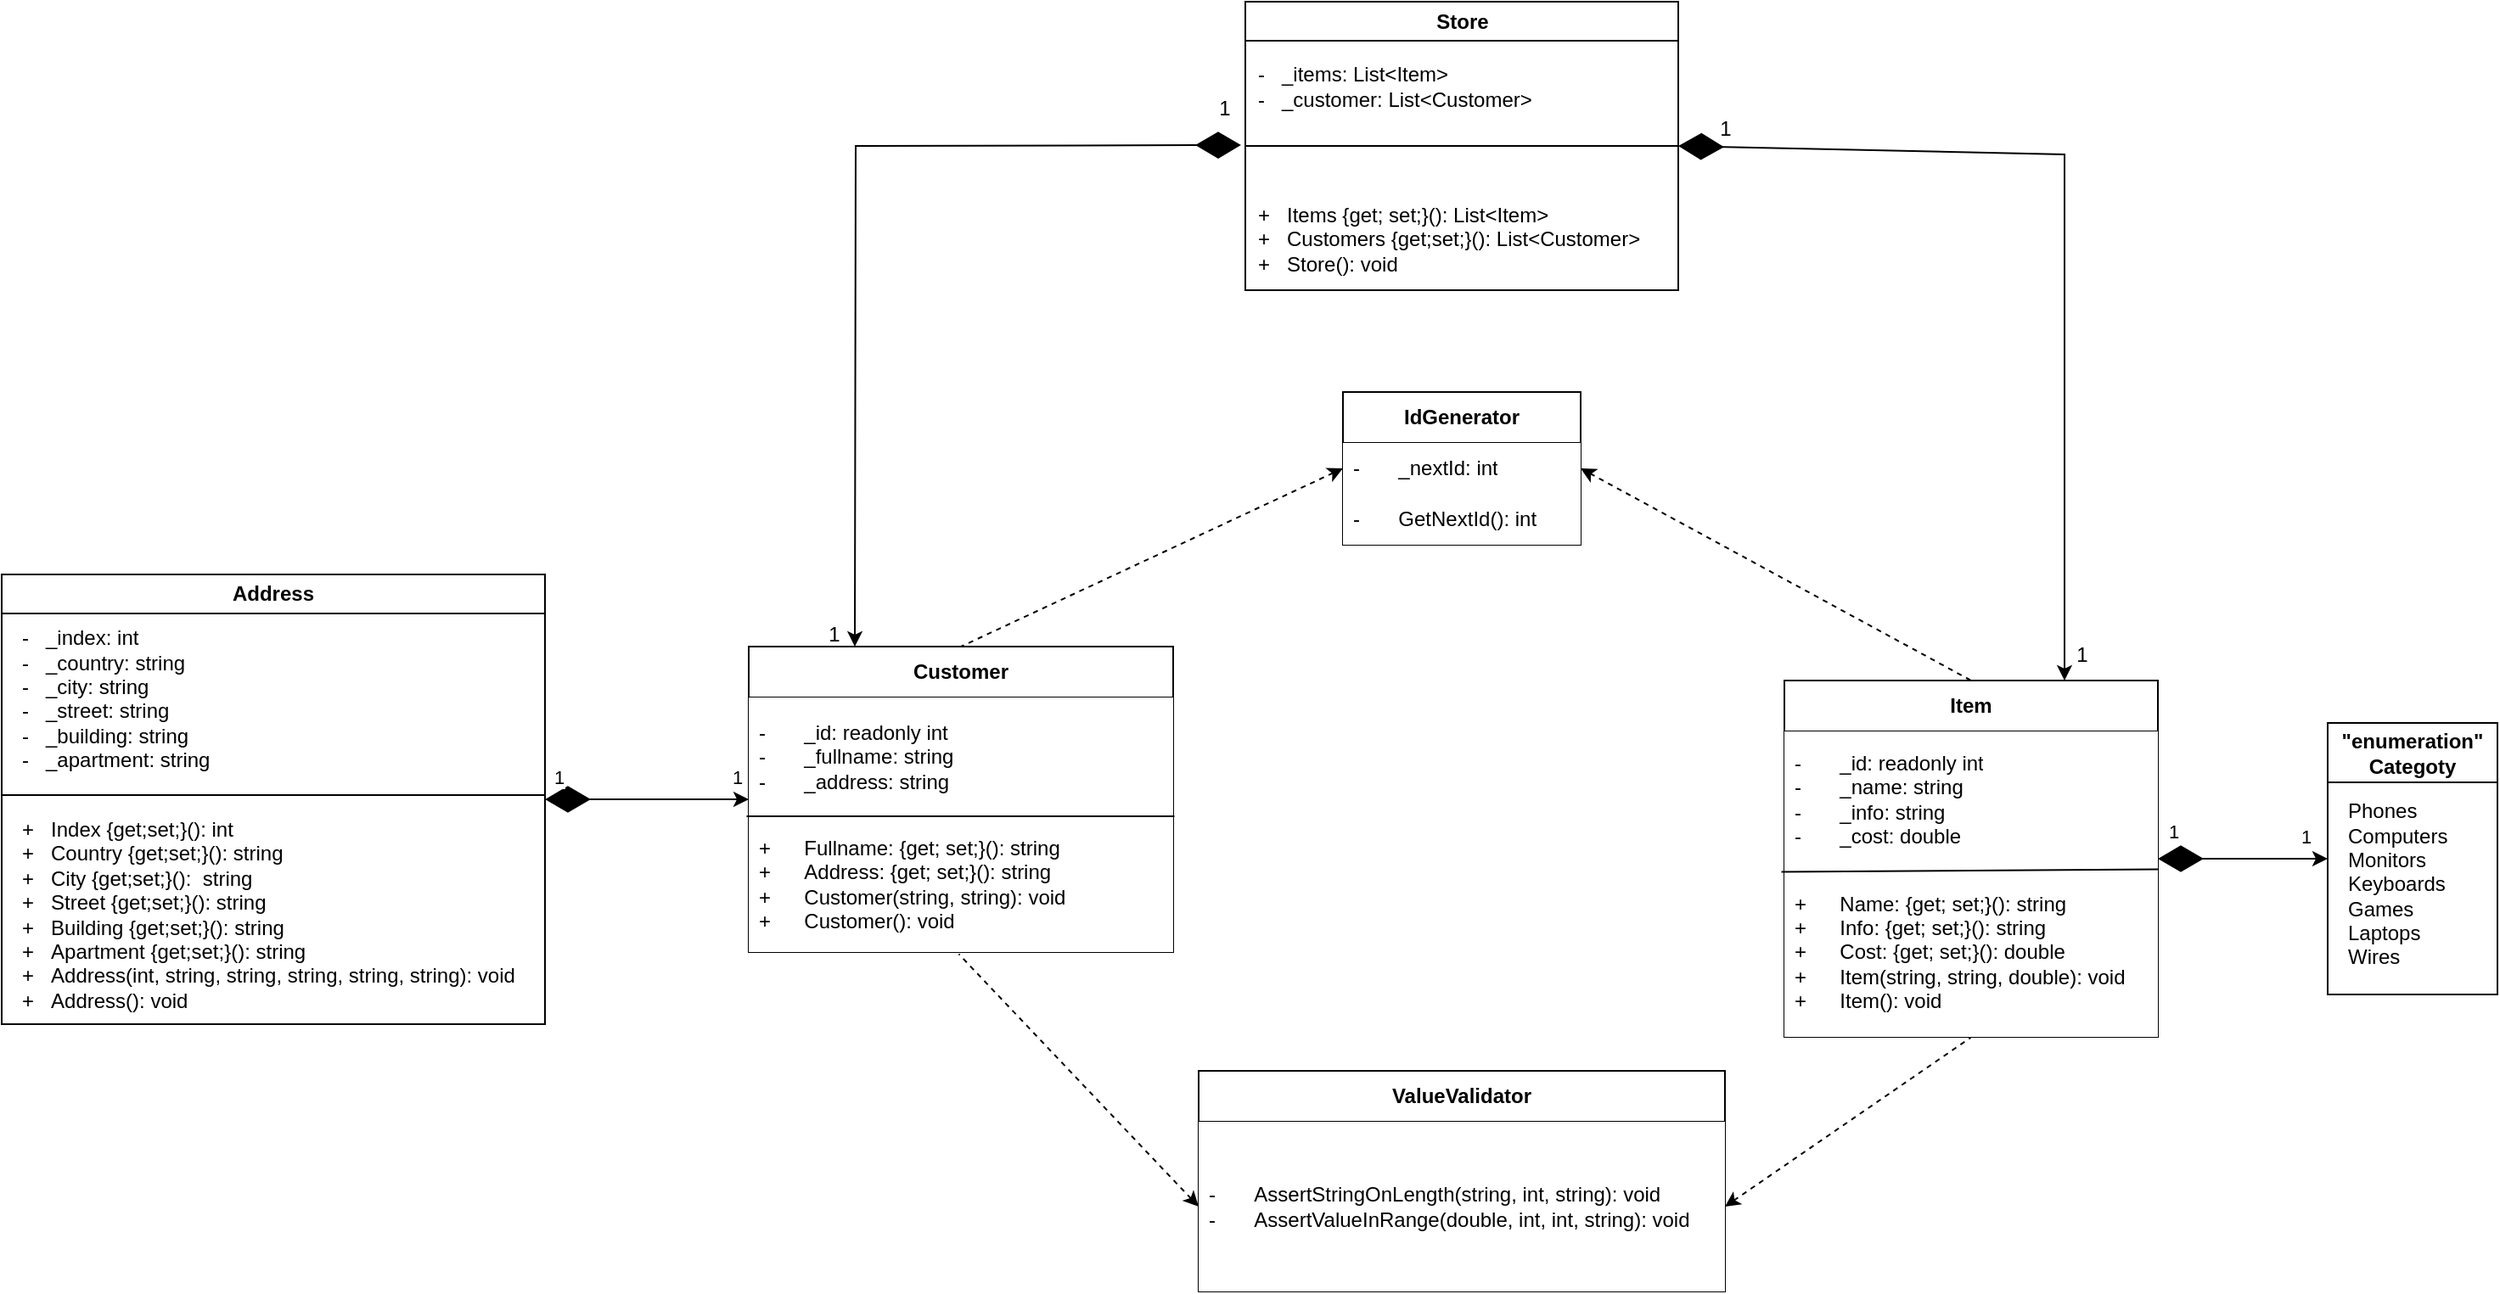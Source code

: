 <mxfile version="24.8.0">
  <diagram name="Страница — 1" id="o-_t8pJsE90R7URq08UV">
    <mxGraphModel dx="2949" dy="2343" grid="1" gridSize="10" guides="1" tooltips="1" connect="1" arrows="1" fold="1" page="1" pageScale="1" pageWidth="827" pageHeight="1169" math="0" shadow="0">
      <root>
        <mxCell id="0" />
        <mxCell id="1" parent="0" />
        <mxCell id="3oPCn-MdB-oyABH3MXz9-6" value="&lt;span style=&quot;font-weight: 700;&quot;&gt;Item&lt;/span&gt;" style="swimlane;fontStyle=0;childLayout=stackLayout;horizontal=1;startSize=30;horizontalStack=0;resizeParent=1;resizeParentMax=0;resizeLast=0;collapsible=1;marginBottom=0;whiteSpace=wrap;html=1;" parent="1" vertex="1">
          <mxGeometry x="550" y="170" width="220" height="210" as="geometry">
            <mxRectangle x="510" y="190" width="70" height="30" as="alternateBounds" />
          </mxGeometry>
        </mxCell>
        <mxCell id="3oPCn-MdB-oyABH3MXz9-7" value="-&lt;span style=&quot;white-space: pre;&quot;&gt;&#x9;&lt;/span&gt;_id: readonly int&lt;div&gt;-&lt;span style=&quot;white-space: pre;&quot;&gt;&#x9;&lt;/span&gt;_name: string&lt;/div&gt;&lt;div&gt;-&lt;span style=&quot;white-space: pre;&quot;&gt;&#x9;&lt;/span&gt;_info: string&lt;/div&gt;&lt;div&gt;-&lt;span style=&quot;white-space: pre;&quot;&gt;&#x9;&lt;/span&gt;_cost: double&lt;/div&gt;" style="text;strokeColor=none;fillColor=#FFFFFF;align=left;verticalAlign=middle;spacingLeft=4;spacingRight=4;overflow=hidden;points=[[0,0.5],[1,0.5]];portConstraint=eastwest;rotatable=0;whiteSpace=wrap;html=1;" parent="3oPCn-MdB-oyABH3MXz9-6" vertex="1">
          <mxGeometry y="30" width="220" height="80" as="geometry" />
        </mxCell>
        <mxCell id="3oPCn-MdB-oyABH3MXz9-8" value="+&lt;span style=&quot;white-space: pre;&quot;&gt;&#x9;&lt;/span&gt;Name: {get; set;}(): string&lt;div&gt;+&lt;span style=&quot;white-space: pre;&quot;&gt;&#x9;&lt;/span&gt;Info: {get; set;}(): string&lt;br&gt;&lt;/div&gt;&lt;div&gt;+&lt;span style=&quot;white-space: pre;&quot;&gt;&#x9;&lt;/span&gt;Cost: {get; set;}(): double&lt;br&gt;&lt;/div&gt;&lt;div&gt;+&lt;span style=&quot;white-space: pre;&quot;&gt;&#x9;&lt;/span&gt;Item(string&lt;span style=&quot;background-color: initial;&quot;&gt;, string, double): void&lt;/span&gt;&lt;/div&gt;&lt;div&gt;&lt;span style=&quot;background-color: initial;&quot;&gt;+&lt;span style=&quot;white-space: pre;&quot;&gt;&#x9;&lt;/span&gt;Item(): void&lt;/span&gt;&lt;/div&gt;" style="text;strokeColor=none;fillColor=#FFFFFF;align=left;verticalAlign=middle;spacingLeft=4;spacingRight=4;overflow=hidden;points=[[0,0.5],[1,0.5]];portConstraint=eastwest;rotatable=0;whiteSpace=wrap;html=1;" parent="3oPCn-MdB-oyABH3MXz9-6" vertex="1">
          <mxGeometry y="110" width="220" height="100" as="geometry" />
        </mxCell>
        <mxCell id="3oPCn-MdB-oyABH3MXz9-22" value="" style="endArrow=none;html=1;rounded=0;entryX=-0.008;entryY=0.028;entryDx=0;entryDy=0;entryPerimeter=0;exitX=1.002;exitY=0.012;exitDx=0;exitDy=0;exitPerimeter=0;" parent="3oPCn-MdB-oyABH3MXz9-6" source="3oPCn-MdB-oyABH3MXz9-8" target="3oPCn-MdB-oyABH3MXz9-8" edge="1">
          <mxGeometry width="50" height="50" relative="1" as="geometry">
            <mxPoint x="191" y="110" as="sourcePoint" />
            <mxPoint x="410" y="180" as="targetPoint" />
          </mxGeometry>
        </mxCell>
        <mxCell id="3oPCn-MdB-oyABH3MXz9-10" value="&lt;span style=&quot;font-weight: 700;&quot;&gt;Customer&lt;/span&gt;" style="swimlane;fontStyle=0;childLayout=stackLayout;horizontal=1;startSize=30;horizontalStack=0;resizeParent=1;resizeParentMax=0;resizeLast=0;collapsible=1;marginBottom=0;whiteSpace=wrap;html=1;" parent="1" vertex="1">
          <mxGeometry x="-60" y="150" width="250" height="180" as="geometry">
            <mxRectangle x="120" y="200" width="100" height="30" as="alternateBounds" />
          </mxGeometry>
        </mxCell>
        <mxCell id="3oPCn-MdB-oyABH3MXz9-11" value="-&lt;span style=&quot;white-space: pre;&quot;&gt;&#x9;&lt;/span&gt;_id: readonly int&lt;div&gt;-&lt;span style=&quot;white-space: pre;&quot;&gt;&#x9;&lt;/span&gt;_fullname: string&lt;/div&gt;&lt;div&gt;-&lt;span style=&quot;white-space: pre;&quot;&gt;&#x9;&lt;/span&gt;_address: string&lt;/div&gt;" style="text;strokeColor=none;fillColor=#FFFFFF;align=left;verticalAlign=middle;spacingLeft=4;spacingRight=4;overflow=hidden;points=[[0,0.5],[1,0.5]];portConstraint=eastwest;rotatable=0;whiteSpace=wrap;html=1;" parent="3oPCn-MdB-oyABH3MXz9-10" vertex="1">
          <mxGeometry y="30" width="250" height="70" as="geometry" />
        </mxCell>
        <mxCell id="3oPCn-MdB-oyABH3MXz9-12" value="+&lt;span style=&quot;white-space: pre;&quot;&gt;&#x9;&lt;/span&gt;Fullname: {get; set;}(): string&lt;br&gt;&lt;div&gt;+&lt;span style=&quot;white-space: pre;&quot;&gt;&#x9;&lt;/span&gt;Address: {get; set;}(): string&lt;br&gt;&lt;/div&gt;&lt;div&gt;+&lt;span style=&quot;white-space: pre;&quot;&gt;&#x9;&lt;/span&gt;&lt;span style=&quot;background-color: initial;&quot;&gt;Customer(string, string): void&lt;/span&gt;&lt;/div&gt;&lt;div&gt;&lt;span style=&quot;background-color: initial;&quot;&gt;+&lt;span style=&quot;white-space: pre;&quot;&gt;&#x9;&lt;/span&gt;&lt;/span&gt;&lt;span style=&quot;background-color: initial;&quot;&gt;Customer(): void&lt;/span&gt;&lt;/div&gt;" style="text;strokeColor=none;fillColor=#FFFFFF;align=left;verticalAlign=middle;spacingLeft=4;spacingRight=4;overflow=hidden;points=[[0,0.5],[1,0.5]];portConstraint=eastwest;rotatable=0;whiteSpace=wrap;html=1;" parent="3oPCn-MdB-oyABH3MXz9-10" vertex="1">
          <mxGeometry y="100" width="250" height="80" as="geometry" />
        </mxCell>
        <mxCell id="3oPCn-MdB-oyABH3MXz9-23" value="" style="endArrow=none;html=1;rounded=0;exitX=-0.005;exitY=1;exitDx=0;exitDy=0;exitPerimeter=0;entryX=1.003;entryY=1;entryDx=0;entryDy=0;entryPerimeter=0;" parent="3oPCn-MdB-oyABH3MXz9-10" source="3oPCn-MdB-oyABH3MXz9-11" target="3oPCn-MdB-oyABH3MXz9-11" edge="1">
          <mxGeometry width="50" height="50" relative="1" as="geometry">
            <mxPoint x="350" y="-20" as="sourcePoint" />
            <mxPoint x="400" y="-70" as="targetPoint" />
          </mxGeometry>
        </mxCell>
        <mxCell id="3oPCn-MdB-oyABH3MXz9-14" value="&lt;span style=&quot;font-weight: 700;&quot;&gt;IdGenerator&lt;/span&gt;" style="swimlane;fontStyle=0;childLayout=stackLayout;horizontal=1;startSize=30;horizontalStack=0;resizeParent=1;resizeParentMax=0;resizeLast=0;collapsible=1;marginBottom=0;whiteSpace=wrap;html=1;" parent="1" vertex="1">
          <mxGeometry x="290" width="140" height="90" as="geometry">
            <mxRectangle x="320" y="100" width="110" height="30" as="alternateBounds" />
          </mxGeometry>
        </mxCell>
        <mxCell id="3oPCn-MdB-oyABH3MXz9-15" value="-&lt;span style=&quot;white-space: pre;&quot;&gt;&#x9;&lt;/span&gt;_nextId: int" style="text;strokeColor=none;fillColor=#FFFFFF;align=left;verticalAlign=middle;spacingLeft=4;spacingRight=4;overflow=hidden;points=[[0,0.5],[1,0.5]];portConstraint=eastwest;rotatable=0;whiteSpace=wrap;html=1;" parent="3oPCn-MdB-oyABH3MXz9-14" vertex="1">
          <mxGeometry y="30" width="140" height="30" as="geometry" />
        </mxCell>
        <mxCell id="3oPCn-MdB-oyABH3MXz9-16" value="-&lt;span style=&quot;white-space: pre;&quot;&gt;&#x9;&lt;/span&gt;GetNextId(): int" style="text;strokeColor=none;fillColor=#FFFFFF;align=left;verticalAlign=middle;spacingLeft=4;spacingRight=4;overflow=hidden;points=[[0,0.5],[1,0.5]];portConstraint=eastwest;rotatable=0;whiteSpace=wrap;html=1;" parent="3oPCn-MdB-oyABH3MXz9-14" vertex="1">
          <mxGeometry y="60" width="140" height="30" as="geometry" />
        </mxCell>
        <mxCell id="3oPCn-MdB-oyABH3MXz9-18" value="&lt;span style=&quot;font-weight: 700;&quot;&gt;ValueValidator&lt;/span&gt;" style="swimlane;fontStyle=0;childLayout=stackLayout;horizontal=1;startSize=30;horizontalStack=0;resizeParent=1;resizeParentMax=0;resizeLast=0;collapsible=1;marginBottom=0;whiteSpace=wrap;html=1;" parent="1" vertex="1">
          <mxGeometry x="205" y="400" width="310" height="130" as="geometry">
            <mxRectangle x="310" y="280" width="130" height="30" as="alternateBounds" />
          </mxGeometry>
        </mxCell>
        <mxCell id="3oPCn-MdB-oyABH3MXz9-19" value="-&lt;span style=&quot;white-space: pre;&quot;&gt;&#x9;&lt;/span&gt;AssertStringOnLength(string, int, string): void&lt;div&gt;-&lt;span style=&quot;white-space: pre;&quot;&gt;&#x9;&lt;/span&gt;&lt;span style=&quot;background-color: initial;&quot;&gt;AssertValueInRange(double, int, int, string): void&lt;/span&gt;&lt;/div&gt;" style="text;strokeColor=none;fillColor=#FFFFFF;align=left;verticalAlign=middle;spacingLeft=4;spacingRight=4;overflow=hidden;points=[[0,0.5],[1,0.5]];portConstraint=eastwest;rotatable=0;whiteSpace=wrap;html=1;" parent="3oPCn-MdB-oyABH3MXz9-18" vertex="1">
          <mxGeometry y="30" width="310" height="100" as="geometry" />
        </mxCell>
        <mxCell id="3oPCn-MdB-oyABH3MXz9-35" value="&lt;div&gt;&lt;br&gt;&lt;/div&gt;&lt;div&gt;&lt;br&gt;&lt;/div&gt;" style="endArrow=none;endSize=12;dashed=1;html=1;rounded=0;exitX=1;exitY=0.5;exitDx=0;exitDy=0;entryX=0.5;entryY=0;entryDx=0;entryDy=0;startArrow=classic;startFill=1;endFill=0;" parent="1" source="3oPCn-MdB-oyABH3MXz9-15" target="3oPCn-MdB-oyABH3MXz9-6" edge="1">
          <mxGeometry width="160" relative="1" as="geometry">
            <mxPoint x="280" y="310" as="sourcePoint" />
            <mxPoint x="440" y="310" as="targetPoint" />
          </mxGeometry>
        </mxCell>
        <mxCell id="3oPCn-MdB-oyABH3MXz9-36" value="&lt;div&gt;&lt;br&gt;&lt;/div&gt;&lt;div&gt;&lt;br&gt;&lt;/div&gt;" style="endArrow=none;endSize=12;dashed=1;html=1;rounded=0;exitX=0;exitY=0.5;exitDx=0;exitDy=0;entryX=0.5;entryY=0;entryDx=0;entryDy=0;startArrow=classic;startFill=1;endFill=0;" parent="1" source="3oPCn-MdB-oyABH3MXz9-15" target="3oPCn-MdB-oyABH3MXz9-10" edge="1">
          <mxGeometry width="160" relative="1" as="geometry">
            <mxPoint x="340" y="270" as="sourcePoint" />
            <mxPoint x="500" y="270" as="targetPoint" />
          </mxGeometry>
        </mxCell>
        <mxCell id="3oPCn-MdB-oyABH3MXz9-37" value="" style="endArrow=none;endSize=12;dashed=1;html=1;rounded=0;exitX=0;exitY=0.5;exitDx=0;exitDy=0;entryX=0.495;entryY=1.015;entryDx=0;entryDy=0;entryPerimeter=0;startArrow=classic;startFill=1;endFill=0;" parent="1" source="3oPCn-MdB-oyABH3MXz9-19" target="3oPCn-MdB-oyABH3MXz9-12" edge="1">
          <mxGeometry width="160" relative="1" as="geometry">
            <mxPoint x="340" y="270" as="sourcePoint" />
            <mxPoint x="500" y="270" as="targetPoint" />
          </mxGeometry>
        </mxCell>
        <mxCell id="3oPCn-MdB-oyABH3MXz9-38" value="" style="endArrow=none;endSize=12;dashed=1;html=1;rounded=0;entryX=0.499;entryY=1.004;entryDx=0;entryDy=0;entryPerimeter=0;exitX=1;exitY=0.5;exitDx=0;exitDy=0;startArrow=classic;startFill=1;endFill=0;" parent="1" source="3oPCn-MdB-oyABH3MXz9-19" target="3oPCn-MdB-oyABH3MXz9-8" edge="1">
          <mxGeometry width="160" relative="1" as="geometry">
            <mxPoint x="340" y="270" as="sourcePoint" />
            <mxPoint x="500" y="270" as="targetPoint" />
          </mxGeometry>
        </mxCell>
        <mxCell id="PNUimFJFrF-LBlM2dMgb-1" value="&quot;enumeration&quot; Categoty" style="swimlane;whiteSpace=wrap;html=1;startSize=35;" vertex="1" parent="1">
          <mxGeometry x="870" y="195" width="100" height="160" as="geometry" />
        </mxCell>
        <mxCell id="PNUimFJFrF-LBlM2dMgb-2" value="&lt;div&gt;Phones&lt;/div&gt;&lt;div&gt;Computers&lt;/div&gt;&lt;div&gt;Monitors&lt;/div&gt;&lt;div&gt;Keyboards&lt;/div&gt;&lt;div&gt;Games&lt;/div&gt;&lt;div&gt;Laptops&lt;/div&gt;&lt;div&gt;Wires&lt;/div&gt;" style="text;html=1;align=left;verticalAlign=middle;resizable=0;points=[];autosize=1;strokeColor=none;fillColor=none;" vertex="1" parent="PNUimFJFrF-LBlM2dMgb-1">
          <mxGeometry x="10" y="40" width="80" height="110" as="geometry" />
        </mxCell>
        <mxCell id="PNUimFJFrF-LBlM2dMgb-3" value="" style="endArrow=diamondThin;endFill=1;endSize=24;html=1;rounded=0;entryX=1;entryY=0.5;entryDx=0;entryDy=0;exitX=0;exitY=0.5;exitDx=0;exitDy=0;startArrow=classic;startFill=1;" edge="1" parent="1" source="PNUimFJFrF-LBlM2dMgb-1" target="3oPCn-MdB-oyABH3MXz9-6">
          <mxGeometry width="160" relative="1" as="geometry">
            <mxPoint x="860" y="340" as="sourcePoint" />
            <mxPoint x="1020" y="340" as="targetPoint" />
          </mxGeometry>
        </mxCell>
        <mxCell id="PNUimFJFrF-LBlM2dMgb-19" value="1" style="edgeLabel;html=1;align=center;verticalAlign=middle;resizable=0;points=[];" vertex="1" connectable="0" parent="PNUimFJFrF-LBlM2dMgb-3">
          <mxGeometry x="0.669" relative="1" as="geometry">
            <mxPoint x="-8" y="-16" as="offset" />
          </mxGeometry>
        </mxCell>
        <mxCell id="PNUimFJFrF-LBlM2dMgb-21" value="1" style="edgeLabel;html=1;align=center;verticalAlign=middle;resizable=0;points=[];" vertex="1" connectable="0" parent="PNUimFJFrF-LBlM2dMgb-3">
          <mxGeometry x="-0.817" y="-1" relative="1" as="geometry">
            <mxPoint x="-4" y="-12" as="offset" />
          </mxGeometry>
        </mxCell>
        <mxCell id="PNUimFJFrF-LBlM2dMgb-5" value="Address" style="swimlane;whiteSpace=wrap;html=1;" vertex="1" parent="1">
          <mxGeometry x="-500" y="107.5" width="320" height="265" as="geometry" />
        </mxCell>
        <mxCell id="PNUimFJFrF-LBlM2dMgb-6" value="-&amp;nbsp; &amp;nbsp;_index: int&lt;div&gt;-&amp;nbsp; &amp;nbsp;_country: string&lt;/div&gt;&lt;div&gt;-&amp;nbsp; &amp;nbsp;_city: string&lt;/div&gt;&lt;div&gt;-&amp;nbsp; &amp;nbsp;_street: string&lt;/div&gt;&lt;div&gt;-&amp;nbsp; &amp;nbsp;_building: string&lt;/div&gt;&lt;div&gt;-&amp;nbsp; &amp;nbsp;_apartment: string&lt;/div&gt;&lt;div&gt;&lt;br&gt;&lt;/div&gt;" style="text;html=1;align=left;verticalAlign=middle;resizable=0;points=[];autosize=1;strokeColor=none;fillColor=none;" vertex="1" parent="PNUimFJFrF-LBlM2dMgb-5">
          <mxGeometry x="10" y="25" width="130" height="110" as="geometry" />
        </mxCell>
        <mxCell id="PNUimFJFrF-LBlM2dMgb-7" value="" style="endArrow=none;html=1;rounded=0;" edge="1" parent="PNUimFJFrF-LBlM2dMgb-5">
          <mxGeometry width="50" height="50" relative="1" as="geometry">
            <mxPoint y="130" as="sourcePoint" />
            <mxPoint x="320" y="130" as="targetPoint" />
            <Array as="points" />
          </mxGeometry>
        </mxCell>
        <mxCell id="PNUimFJFrF-LBlM2dMgb-8" value="+&amp;nbsp; &amp;nbsp;Index {get;set;}(): int&lt;div&gt;+&amp;nbsp; &amp;nbsp;Country {get;set;}(): string&lt;/div&gt;&lt;div&gt;+&amp;nbsp; &amp;nbsp;City {get;set;}():&amp;nbsp; string&lt;/div&gt;&lt;div&gt;+&amp;nbsp; &amp;nbsp;Street {get;set;}(): string&lt;/div&gt;&lt;div&gt;+&amp;nbsp; &amp;nbsp;Building {get;set;}(): string&lt;/div&gt;&lt;div&gt;+&amp;nbsp; &amp;nbsp;Apartment {get;set;}(): string&lt;/div&gt;&lt;div&gt;+&amp;nbsp; &amp;nbsp;Address(int, string, string, string, string, string): void&lt;/div&gt;&lt;div&gt;+&amp;nbsp; &amp;nbsp;Address(): void&lt;/div&gt;" style="text;html=1;align=left;verticalAlign=middle;resizable=0;points=[];autosize=1;strokeColor=none;fillColor=none;" vertex="1" parent="PNUimFJFrF-LBlM2dMgb-5">
          <mxGeometry x="10" y="135" width="310" height="130" as="geometry" />
        </mxCell>
        <mxCell id="PNUimFJFrF-LBlM2dMgb-9" value="" style="endArrow=diamondThin;endFill=1;endSize=24;html=1;rounded=0;entryX=1;entryY=0.5;entryDx=0;entryDy=0;exitX=0;exitY=0.5;exitDx=0;exitDy=0;startArrow=classic;startFill=1;" edge="1" parent="1" source="3oPCn-MdB-oyABH3MXz9-10" target="PNUimFJFrF-LBlM2dMgb-5">
          <mxGeometry width="160" relative="1" as="geometry">
            <mxPoint x="-10" y="290" as="sourcePoint" />
            <mxPoint x="150" y="290" as="targetPoint" />
          </mxGeometry>
        </mxCell>
        <mxCell id="PNUimFJFrF-LBlM2dMgb-17" value="1" style="edgeLabel;html=1;align=center;verticalAlign=middle;resizable=0;points=[];" vertex="1" connectable="0" parent="PNUimFJFrF-LBlM2dMgb-9">
          <mxGeometry x="0.724" y="-5" relative="1" as="geometry">
            <mxPoint x="-9" y="-8" as="offset" />
          </mxGeometry>
        </mxCell>
        <mxCell id="PNUimFJFrF-LBlM2dMgb-18" value="1" style="edgeLabel;html=1;align=center;verticalAlign=middle;resizable=0;points=[];" vertex="1" connectable="0" parent="PNUimFJFrF-LBlM2dMgb-9">
          <mxGeometry x="-0.888" relative="1" as="geometry">
            <mxPoint x="-1" y="-13" as="offset" />
          </mxGeometry>
        </mxCell>
        <mxCell id="PNUimFJFrF-LBlM2dMgb-10" value="Store" style="swimlane;whiteSpace=wrap;html=1;" vertex="1" parent="1">
          <mxGeometry x="232.5" y="-230" width="255" height="170" as="geometry" />
        </mxCell>
        <mxCell id="PNUimFJFrF-LBlM2dMgb-11" value="-&amp;nbsp; &amp;nbsp;_items: List&amp;lt;Item&amp;gt;&lt;div&gt;-&amp;nbsp; &amp;nbsp;_customer: List&amp;lt;Customer&amp;gt;&lt;/div&gt;" style="text;html=1;align=left;verticalAlign=middle;resizable=0;points=[];autosize=1;strokeColor=none;fillColor=none;" vertex="1" parent="PNUimFJFrF-LBlM2dMgb-10">
          <mxGeometry x="5" y="30" width="180" height="40" as="geometry" />
        </mxCell>
        <mxCell id="PNUimFJFrF-LBlM2dMgb-12" value="+&amp;nbsp; &amp;nbsp;Items {get; set;}(): List&amp;lt;Item&amp;gt;&lt;div&gt;+&amp;nbsp; &amp;nbsp;Customers {get;set;}(): List&amp;lt;Customer&amp;gt;&lt;/div&gt;&lt;div&gt;+&amp;nbsp; &amp;nbsp;Store(): void&lt;/div&gt;" style="text;html=1;align=left;verticalAlign=middle;resizable=0;points=[];autosize=1;strokeColor=none;fillColor=none;" vertex="1" parent="PNUimFJFrF-LBlM2dMgb-10">
          <mxGeometry x="5" y="110" width="250" height="60" as="geometry" />
        </mxCell>
        <mxCell id="PNUimFJFrF-LBlM2dMgb-13" value="" style="endArrow=none;html=1;rounded=0;exitX=0;exitY=0.5;exitDx=0;exitDy=0;entryX=1;entryY=0.5;entryDx=0;entryDy=0;" edge="1" parent="1" source="PNUimFJFrF-LBlM2dMgb-10" target="PNUimFJFrF-LBlM2dMgb-10">
          <mxGeometry width="50" height="50" relative="1" as="geometry">
            <mxPoint x="302.5" y="-50" as="sourcePoint" />
            <mxPoint x="352.5" y="-100" as="targetPoint" />
          </mxGeometry>
        </mxCell>
        <mxCell id="PNUimFJFrF-LBlM2dMgb-14" value="" style="endArrow=diamondThin;endFill=1;endSize=24;html=1;rounded=0;exitX=0.25;exitY=0;exitDx=0;exitDy=0;startArrow=classic;startFill=1;" edge="1" parent="1" source="3oPCn-MdB-oyABH3MXz9-10">
          <mxGeometry width="160" relative="1" as="geometry">
            <mxPoint x="70" y="-145.5" as="sourcePoint" />
            <mxPoint x="230" y="-145.5" as="targetPoint" />
            <Array as="points">
              <mxPoint x="3" y="-145" />
            </Array>
          </mxGeometry>
        </mxCell>
        <mxCell id="PNUimFJFrF-LBlM2dMgb-15" value="" style="endArrow=diamondThin;endFill=1;endSize=24;html=1;rounded=0;entryX=1;entryY=0.5;entryDx=0;entryDy=0;exitX=0.75;exitY=0;exitDx=0;exitDy=0;startArrow=classic;startFill=1;" edge="1" parent="1" source="3oPCn-MdB-oyABH3MXz9-6" target="PNUimFJFrF-LBlM2dMgb-10">
          <mxGeometry width="160" relative="1" as="geometry">
            <mxPoint x="640" y="-160" as="sourcePoint" />
            <mxPoint x="800" y="-160" as="targetPoint" />
            <Array as="points">
              <mxPoint x="715" y="-140" />
            </Array>
          </mxGeometry>
        </mxCell>
        <mxCell id="PNUimFJFrF-LBlM2dMgb-23" value="1" style="text;html=1;align=center;verticalAlign=middle;resizable=0;points=[];autosize=1;strokeColor=none;fillColor=none;" vertex="1" parent="1">
          <mxGeometry x="205" y="-182" width="30" height="30" as="geometry" />
        </mxCell>
        <mxCell id="PNUimFJFrF-LBlM2dMgb-24" value="1" style="text;html=1;align=center;verticalAlign=middle;resizable=0;points=[];autosize=1;strokeColor=none;fillColor=none;" vertex="1" parent="1">
          <mxGeometry x="500" y="-170" width="30" height="30" as="geometry" />
        </mxCell>
        <mxCell id="PNUimFJFrF-LBlM2dMgb-25" value="1" style="text;html=1;align=center;verticalAlign=middle;resizable=0;points=[];autosize=1;strokeColor=none;fillColor=none;" vertex="1" parent="1">
          <mxGeometry x="-25" y="128" width="30" height="30" as="geometry" />
        </mxCell>
        <mxCell id="PNUimFJFrF-LBlM2dMgb-27" value="1" style="text;html=1;align=center;verticalAlign=middle;resizable=0;points=[];autosize=1;strokeColor=none;fillColor=none;" vertex="1" parent="1">
          <mxGeometry x="710" y="140" width="30" height="30" as="geometry" />
        </mxCell>
      </root>
    </mxGraphModel>
  </diagram>
</mxfile>
